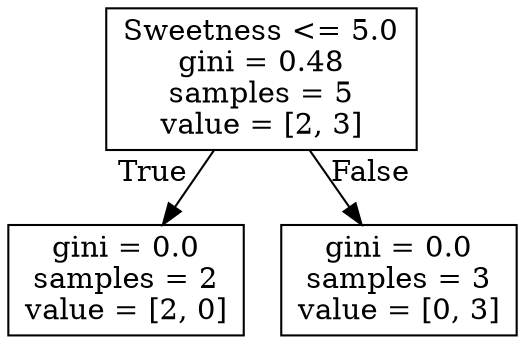 digraph Tree {
node [shape=box] ;
0 [label="Sweetness <= 5.0\ngini = 0.48\nsamples = 5\nvalue = [2, 3]"] ;
1 [label="gini = 0.0\nsamples = 2\nvalue = [2, 0]"] ;
0 -> 1 [labeldistance=2.5, labelangle=45, headlabel="True"] ;
2 [label="gini = 0.0\nsamples = 3\nvalue = [0, 3]"] ;
0 -> 2 [labeldistance=2.5, labelangle=-45, headlabel="False"] ;
}